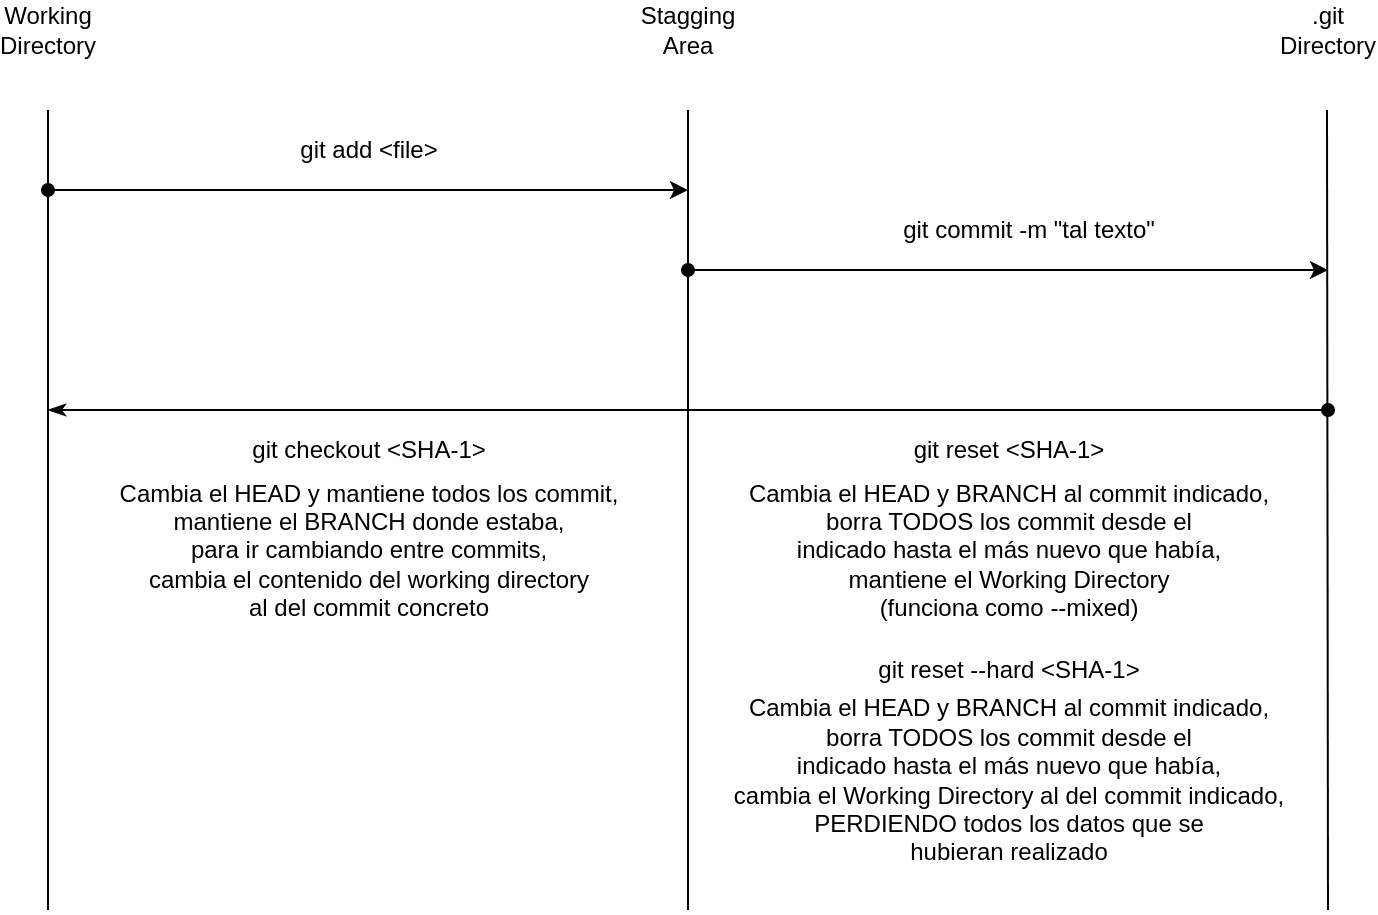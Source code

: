 <mxfile version="14.5.0" type="device"><diagram id="lCIGW70Ln8jFlP336-pV" name="Page-1"><mxGraphModel dx="1422" dy="776" grid="1" gridSize="10" guides="1" tooltips="1" connect="1" arrows="1" fold="1" page="1" pageScale="1" pageWidth="827" pageHeight="1169" math="0" shadow="0"><root><mxCell id="0"/><mxCell id="1" parent="0"/><mxCell id="IokA8ZtJOiVDVMFhhM5z-1" value="&lt;div&gt;Working&lt;/div&gt;&lt;div&gt;Directory&lt;/div&gt;" style="text;html=1;strokeColor=none;fillColor=none;align=center;verticalAlign=middle;whiteSpace=wrap;rounded=0;" vertex="1" parent="1"><mxGeometry x="80" y="70" width="40" height="20" as="geometry"/></mxCell><mxCell id="IokA8ZtJOiVDVMFhhM5z-2" value="&lt;div&gt;Stagging&lt;/div&gt;&lt;div&gt;Area&lt;/div&gt;" style="text;html=1;strokeColor=none;fillColor=none;align=center;verticalAlign=middle;whiteSpace=wrap;rounded=0;" vertex="1" parent="1"><mxGeometry x="400" y="70" width="40" height="20" as="geometry"/></mxCell><mxCell id="IokA8ZtJOiVDVMFhhM5z-3" value="&lt;div&gt;.git&lt;/div&gt;&lt;div&gt;Directory&lt;/div&gt;" style="text;html=1;strokeColor=none;fillColor=none;align=center;verticalAlign=middle;whiteSpace=wrap;rounded=0;" vertex="1" parent="1"><mxGeometry x="720" y="70" width="40" height="20" as="geometry"/></mxCell><mxCell id="IokA8ZtJOiVDVMFhhM5z-4" value="" style="endArrow=none;html=1;" edge="1" parent="1"><mxGeometry width="50" height="50" relative="1" as="geometry"><mxPoint x="100" y="520" as="sourcePoint"/><mxPoint x="100" y="120" as="targetPoint"/></mxGeometry></mxCell><mxCell id="IokA8ZtJOiVDVMFhhM5z-5" value="" style="endArrow=none;html=1;" edge="1" parent="1"><mxGeometry width="50" height="50" relative="1" as="geometry"><mxPoint x="420" y="520" as="sourcePoint"/><mxPoint x="420" y="120" as="targetPoint"/></mxGeometry></mxCell><mxCell id="IokA8ZtJOiVDVMFhhM5z-6" value="" style="endArrow=none;html=1;" edge="1" parent="1"><mxGeometry width="50" height="50" relative="1" as="geometry"><mxPoint x="740" y="520" as="sourcePoint"/><mxPoint x="739.5" y="120" as="targetPoint"/></mxGeometry></mxCell><mxCell id="IokA8ZtJOiVDVMFhhM5z-8" value="" style="endArrow=classic;html=1;startArrow=oval;startFill=1;" edge="1" parent="1"><mxGeometry width="50" height="50" relative="1" as="geometry"><mxPoint x="100" y="160" as="sourcePoint"/><mxPoint x="420" y="160" as="targetPoint"/></mxGeometry></mxCell><mxCell id="IokA8ZtJOiVDVMFhhM5z-11" value="git add &amp;lt;file&amp;gt;" style="text;html=1;align=center;verticalAlign=middle;resizable=0;points=[];autosize=1;" vertex="1" parent="1"><mxGeometry x="220" y="130" width="80" height="20" as="geometry"/></mxCell><mxCell id="IokA8ZtJOiVDVMFhhM5z-13" value="" style="endArrow=classic;html=1;startArrow=oval;startFill=1;" edge="1" parent="1"><mxGeometry width="50" height="50" relative="1" as="geometry"><mxPoint x="420" y="200" as="sourcePoint"/><mxPoint x="740" y="200" as="targetPoint"/></mxGeometry></mxCell><mxCell id="IokA8ZtJOiVDVMFhhM5z-14" value="git commit -m &quot;tal texto&quot;" style="text;html=1;align=center;verticalAlign=middle;resizable=0;points=[];autosize=1;" vertex="1" parent="1"><mxGeometry x="520" y="170" width="140" height="20" as="geometry"/></mxCell><mxCell id="IokA8ZtJOiVDVMFhhM5z-15" value="" style="endArrow=oval;html=1;rounded=1;startArrow=classicThin;startFill=1;endFill=1;" edge="1" parent="1"><mxGeometry width="50" height="50" relative="1" as="geometry"><mxPoint x="100" y="270" as="sourcePoint"/><mxPoint x="740" y="270" as="targetPoint"/></mxGeometry></mxCell><mxCell id="IokA8ZtJOiVDVMFhhM5z-16" value="git checkout &amp;lt;SHA-1&amp;gt;" style="text;html=1;align=center;verticalAlign=middle;resizable=0;points=[];autosize=1;" vertex="1" parent="1"><mxGeometry x="195" y="280" width="130" height="20" as="geometry"/></mxCell><mxCell id="IokA8ZtJOiVDVMFhhM5z-17" value="&lt;div&gt;Cambia el HEAD y mantiene todos los commit,&lt;/div&gt;&lt;div&gt;mantiene el BRANCH donde estaba,&lt;/div&gt;&lt;div&gt;para ir cambiando entre commits,&lt;/div&gt;&lt;div&gt;cambia el contenido del working directory&lt;/div&gt;&lt;div&gt;al del commit concreto&lt;br&gt;&lt;/div&gt;" style="text;html=1;align=center;verticalAlign=middle;resizable=0;points=[];autosize=1;" vertex="1" parent="1"><mxGeometry x="130" y="300" width="260" height="80" as="geometry"/></mxCell><mxCell id="IokA8ZtJOiVDVMFhhM5z-18" value="git reset &amp;lt;SHA-1&amp;gt;" style="text;html=1;align=center;verticalAlign=middle;resizable=0;points=[];autosize=1;" vertex="1" parent="1"><mxGeometry x="525" y="280" width="110" height="20" as="geometry"/></mxCell><mxCell id="IokA8ZtJOiVDVMFhhM5z-19" value="&lt;div&gt;Cambia el HEAD y BRANCH al commit indicado,&lt;/div&gt;&lt;div&gt;borra TODOS los commit desde el&lt;br&gt;&lt;/div&gt;&lt;div&gt;indicado hasta el más nuevo que había,&lt;/div&gt;&lt;div&gt;mantiene el Working Directory&lt;/div&gt;&lt;div&gt;(funciona como --mixed)&lt;br&gt;&lt;/div&gt;" style="text;html=1;align=center;verticalAlign=middle;resizable=0;points=[];autosize=1;" vertex="1" parent="1"><mxGeometry x="440" y="300" width="280" height="80" as="geometry"/></mxCell><mxCell id="IokA8ZtJOiVDVMFhhM5z-20" value="&lt;div&gt;git reset --hard &amp;lt;SHA-1&amp;gt;&lt;/div&gt;" style="text;html=1;align=center;verticalAlign=middle;resizable=0;points=[];autosize=1;" vertex="1" parent="1"><mxGeometry x="505" y="390" width="150" height="20" as="geometry"/></mxCell><mxCell id="IokA8ZtJOiVDVMFhhM5z-21" value="&lt;div&gt;Cambia el HEAD y BRANCH al commit indicado,&lt;/div&gt;&lt;div&gt;borra TODOS los commit desde el&lt;/div&gt;&lt;div&gt;indicado hasta el más nuevo que había,&lt;/div&gt;&lt;div&gt;cambia el Working Directory al del commit indicado,&lt;/div&gt;&lt;div&gt;PERDIENDO todos los datos que se&lt;/div&gt;&lt;div&gt;hubieran realizado&lt;br&gt;&lt;/div&gt;" style="text;html=1;align=center;verticalAlign=middle;resizable=0;points=[];autosize=1;" vertex="1" parent="1"><mxGeometry x="435" y="410" width="290" height="90" as="geometry"/></mxCell></root></mxGraphModel></diagram></mxfile>